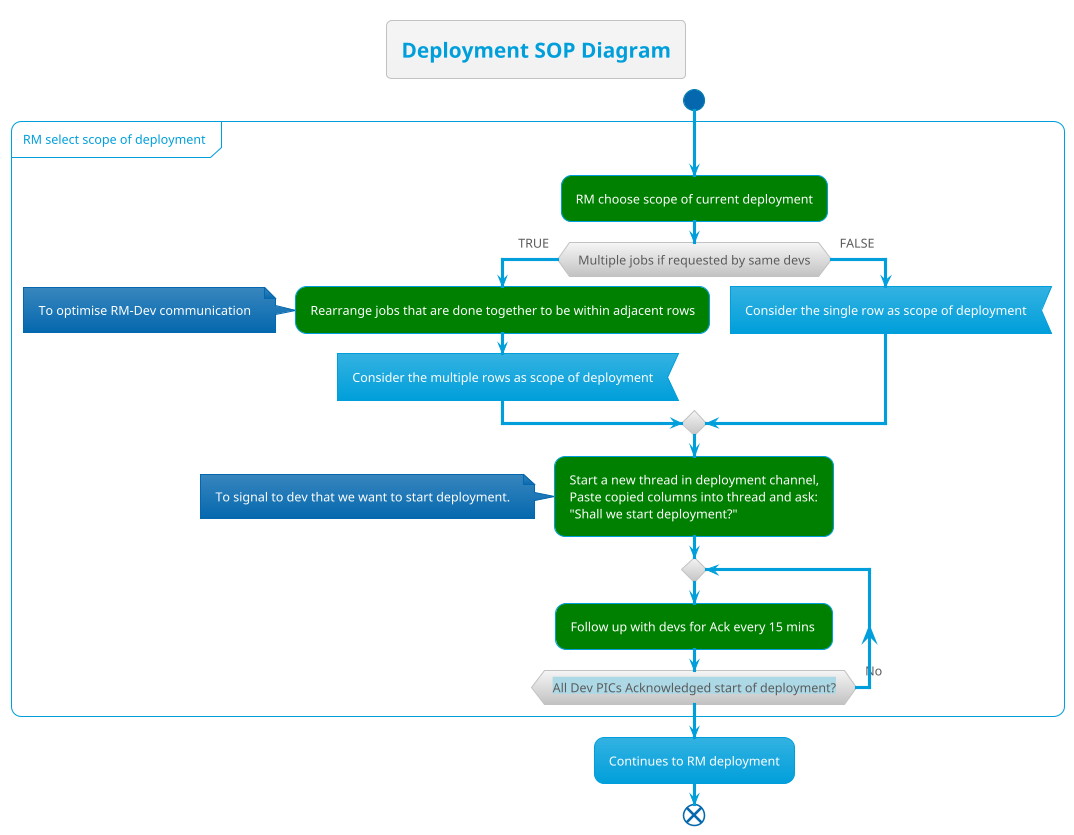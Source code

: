 @startuml
!theme bluegray
skinparam FooterFontColor black

title Deployment SOP Diagram

start

partition "RM select scope of deployment" {
    #Green:RM choose scope of current deployment;

    if (Multiple jobs if requested by same devs) then (TRUE)
        #Green:Rearrange jobs that are done together to be within adjacent rows;
        note left
            To optimise RM-Dev communication
        end note
        :Consider the multiple rows as scope of deployment<
    else (FALSE)
        :Consider the single row as scope of deployment<
    endif

    #Green:Start a new thread in deployment channel,
    Paste copied columns into thread and ask:
    "Shall we start deployment?";
    note left
        To signal to dev that we want to start deployment.
    end note

    repeat
        #Green:Follow up with devs for Ack every 15 mins ;
    repeat while (<back:lightblue>All Dev PICs Acknowledged start of deployment?</back>) is (No)
}

:Continues to RM deployment;
end

@enduml